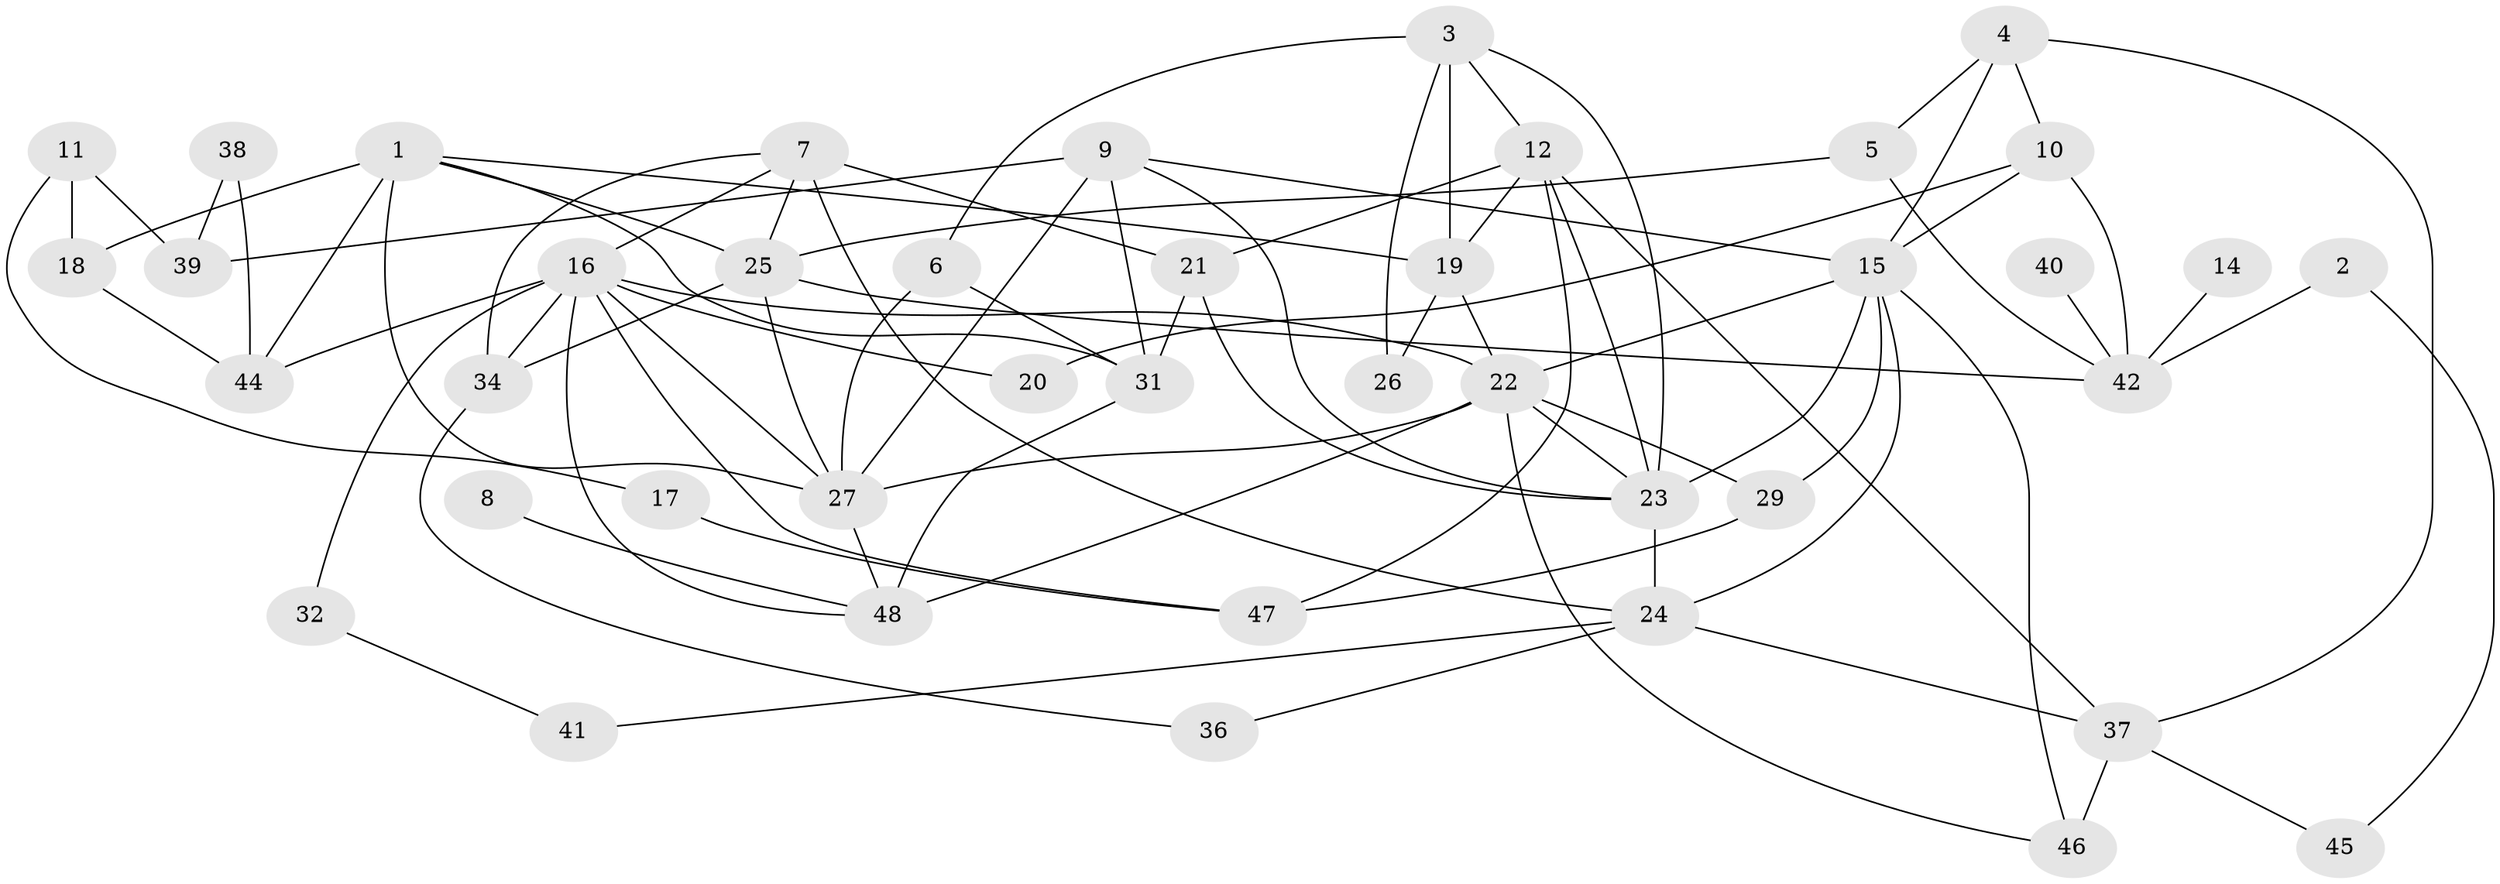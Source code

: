 // original degree distribution, {4: 0.17346938775510204, 3: 0.21428571428571427, 1: 0.1326530612244898, 2: 0.20408163265306123, 5: 0.1326530612244898, 0: 0.061224489795918366, 6: 0.05102040816326531, 7: 0.030612244897959183}
// Generated by graph-tools (version 1.1) at 2025/48/03/04/25 22:48:06]
// undirected, 42 vertices, 85 edges
graph export_dot {
  node [color=gray90,style=filled];
  1;
  2;
  3;
  4;
  5;
  6;
  7;
  8;
  9;
  10;
  11;
  12;
  14;
  15;
  16;
  17;
  18;
  19;
  20;
  21;
  22;
  23;
  24;
  25;
  26;
  27;
  29;
  31;
  32;
  34;
  36;
  37;
  38;
  39;
  40;
  41;
  42;
  44;
  45;
  46;
  47;
  48;
  1 -- 18 [weight=1.0];
  1 -- 19 [weight=1.0];
  1 -- 25 [weight=1.0];
  1 -- 27 [weight=2.0];
  1 -- 31 [weight=1.0];
  1 -- 44 [weight=1.0];
  2 -- 42 [weight=1.0];
  2 -- 45 [weight=1.0];
  3 -- 6 [weight=1.0];
  3 -- 12 [weight=1.0];
  3 -- 19 [weight=1.0];
  3 -- 23 [weight=1.0];
  3 -- 26 [weight=1.0];
  4 -- 5 [weight=1.0];
  4 -- 10 [weight=1.0];
  4 -- 15 [weight=2.0];
  4 -- 37 [weight=2.0];
  5 -- 25 [weight=1.0];
  5 -- 42 [weight=1.0];
  6 -- 27 [weight=3.0];
  6 -- 31 [weight=1.0];
  7 -- 16 [weight=1.0];
  7 -- 21 [weight=2.0];
  7 -- 24 [weight=1.0];
  7 -- 25 [weight=1.0];
  7 -- 34 [weight=1.0];
  8 -- 48 [weight=1.0];
  9 -- 15 [weight=1.0];
  9 -- 23 [weight=2.0];
  9 -- 27 [weight=1.0];
  9 -- 31 [weight=1.0];
  9 -- 39 [weight=2.0];
  10 -- 15 [weight=2.0];
  10 -- 20 [weight=1.0];
  10 -- 42 [weight=1.0];
  11 -- 17 [weight=1.0];
  11 -- 18 [weight=1.0];
  11 -- 39 [weight=1.0];
  12 -- 19 [weight=1.0];
  12 -- 21 [weight=1.0];
  12 -- 23 [weight=1.0];
  12 -- 37 [weight=1.0];
  12 -- 47 [weight=1.0];
  14 -- 42 [weight=1.0];
  15 -- 22 [weight=1.0];
  15 -- 23 [weight=2.0];
  15 -- 24 [weight=1.0];
  15 -- 29 [weight=1.0];
  15 -- 46 [weight=1.0];
  16 -- 20 [weight=1.0];
  16 -- 22 [weight=1.0];
  16 -- 27 [weight=1.0];
  16 -- 32 [weight=1.0];
  16 -- 34 [weight=1.0];
  16 -- 44 [weight=1.0];
  16 -- 47 [weight=1.0];
  16 -- 48 [weight=1.0];
  17 -- 47 [weight=1.0];
  18 -- 44 [weight=1.0];
  19 -- 22 [weight=4.0];
  19 -- 26 [weight=1.0];
  21 -- 23 [weight=1.0];
  21 -- 31 [weight=1.0];
  22 -- 23 [weight=1.0];
  22 -- 27 [weight=1.0];
  22 -- 29 [weight=1.0];
  22 -- 46 [weight=1.0];
  22 -- 48 [weight=2.0];
  23 -- 24 [weight=2.0];
  24 -- 36 [weight=1.0];
  24 -- 37 [weight=1.0];
  24 -- 41 [weight=1.0];
  25 -- 27 [weight=1.0];
  25 -- 34 [weight=3.0];
  25 -- 42 [weight=1.0];
  27 -- 48 [weight=1.0];
  29 -- 47 [weight=1.0];
  31 -- 48 [weight=1.0];
  32 -- 41 [weight=1.0];
  34 -- 36 [weight=1.0];
  37 -- 45 [weight=1.0];
  37 -- 46 [weight=2.0];
  38 -- 39 [weight=1.0];
  38 -- 44 [weight=1.0];
  40 -- 42 [weight=1.0];
}
